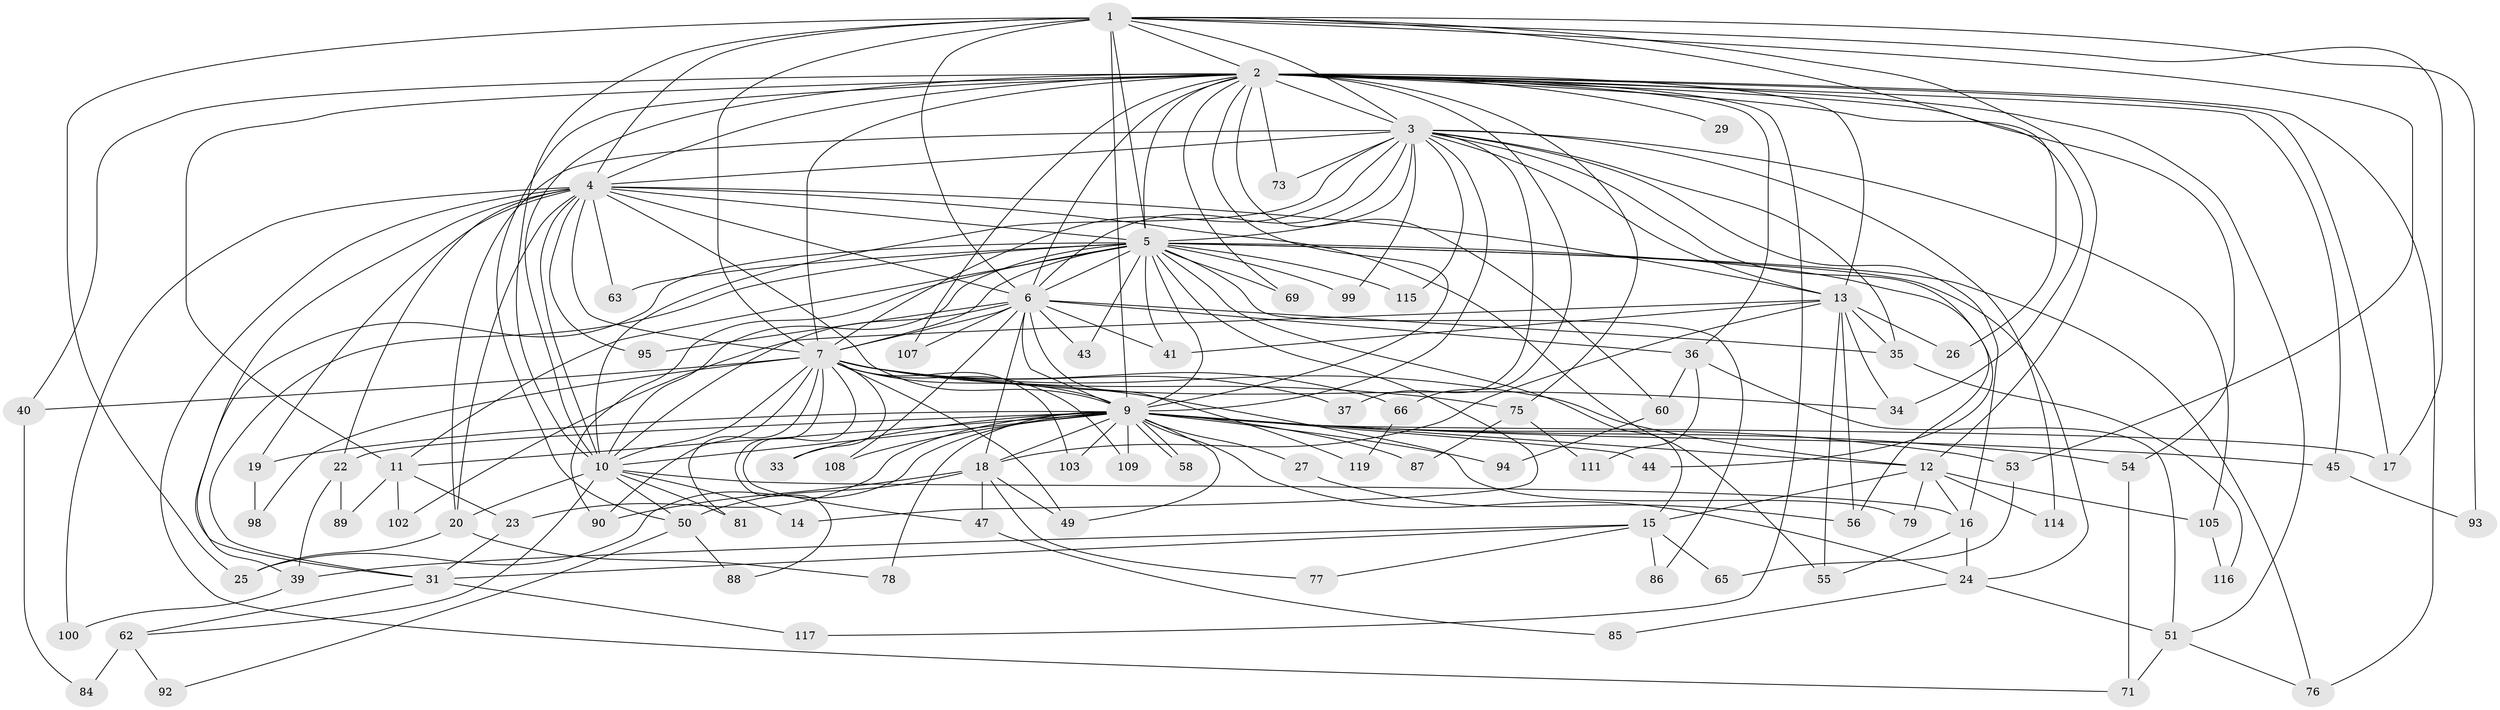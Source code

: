 // original degree distribution, {16: 0.01652892561983471, 21: 0.01652892561983471, 22: 0.01652892561983471, 20: 0.008264462809917356, 23: 0.008264462809917356, 19: 0.008264462809917356, 33: 0.008264462809917356, 7: 0.03305785123966942, 10: 0.008264462809917356, 2: 0.5289256198347108, 5: 0.049586776859504134, 3: 0.19008264462809918, 6: 0.01652892561983471, 4: 0.09090909090909091}
// Generated by graph-tools (version 1.1) at 2025/11/02/27/25 16:11:04]
// undirected, 87 vertices, 213 edges
graph export_dot {
graph [start="1"]
  node [color=gray90,style=filled];
  1;
  2 [super="+8"];
  3 [super="+52"];
  4 [super="+68"];
  5 [super="+28"];
  6;
  7 [super="+38"];
  9 [super="+21"];
  10 [super="+110"];
  11 [super="+48"];
  12 [super="+57"];
  13 [super="+46"];
  14;
  15 [super="+59"];
  16 [super="+72"];
  17 [super="+32"];
  18 [super="+30"];
  19 [super="+67"];
  20 [super="+83"];
  22;
  23 [super="+106"];
  24 [super="+61"];
  25 [super="+113"];
  26;
  27 [super="+121"];
  29;
  31 [super="+42"];
  33;
  34 [super="+97"];
  35 [super="+74"];
  36 [super="+112"];
  37;
  39 [super="+101"];
  40;
  41 [super="+64"];
  43;
  44;
  45;
  47;
  49 [super="+120"];
  50 [super="+80"];
  51 [super="+96"];
  53;
  54 [super="+91"];
  55 [super="+70"];
  56;
  58;
  60;
  62;
  63;
  65;
  66;
  69;
  71;
  73;
  75 [super="+82"];
  76 [super="+104"];
  77;
  78;
  79;
  81;
  84;
  85;
  86;
  87;
  88;
  89;
  90 [super="+118"];
  92;
  93;
  94;
  95;
  98;
  99;
  100;
  102;
  103;
  105;
  107;
  108;
  109;
  111;
  114;
  115;
  116;
  117;
  119;
  1 -- 2 [weight=2];
  1 -- 3;
  1 -- 4;
  1 -- 5;
  1 -- 6;
  1 -- 7;
  1 -- 9;
  1 -- 10 [weight=2];
  1 -- 12;
  1 -- 17;
  1 -- 25;
  1 -- 34;
  1 -- 53;
  1 -- 93;
  2 -- 3 [weight=3];
  2 -- 4 [weight=2];
  2 -- 5 [weight=2];
  2 -- 6 [weight=2];
  2 -- 7 [weight=2];
  2 -- 9 [weight=2];
  2 -- 10 [weight=2];
  2 -- 29 [weight=2];
  2 -- 36 [weight=2];
  2 -- 45;
  2 -- 54;
  2 -- 73;
  2 -- 117;
  2 -- 66;
  2 -- 69;
  2 -- 75 [weight=2];
  2 -- 13 [weight=2];
  2 -- 26;
  2 -- 40;
  2 -- 107;
  2 -- 51;
  2 -- 60;
  2 -- 11;
  2 -- 17;
  2 -- 50;
  2 -- 76;
  3 -- 4;
  3 -- 5 [weight=2];
  3 -- 6;
  3 -- 7;
  3 -- 9;
  3 -- 10;
  3 -- 13;
  3 -- 20;
  3 -- 37;
  3 -- 44;
  3 -- 73;
  3 -- 99;
  3 -- 105;
  3 -- 114;
  3 -- 115;
  3 -- 35;
  3 -- 16;
  4 -- 5;
  4 -- 6;
  4 -- 7;
  4 -- 9;
  4 -- 10;
  4 -- 19 [weight=2];
  4 -- 22;
  4 -- 31;
  4 -- 55;
  4 -- 63;
  4 -- 71;
  4 -- 95;
  4 -- 100;
  4 -- 13;
  4 -- 20;
  5 -- 6;
  5 -- 7;
  5 -- 9;
  5 -- 10;
  5 -- 11;
  5 -- 14;
  5 -- 15;
  5 -- 41;
  5 -- 43;
  5 -- 56;
  5 -- 69;
  5 -- 76;
  5 -- 86;
  5 -- 115;
  5 -- 39;
  5 -- 99;
  5 -- 63;
  5 -- 31;
  5 -- 24;
  5 -- 90;
  6 -- 7;
  6 -- 9 [weight=2];
  6 -- 10;
  6 -- 18;
  6 -- 35;
  6 -- 36;
  6 -- 41;
  6 -- 43;
  6 -- 95;
  6 -- 107;
  6 -- 108;
  6 -- 119;
  7 -- 9;
  7 -- 10;
  7 -- 33;
  7 -- 37;
  7 -- 40;
  7 -- 47;
  7 -- 49;
  7 -- 66;
  7 -- 90;
  7 -- 98;
  7 -- 109;
  7 -- 81;
  7 -- 103;
  7 -- 88;
  7 -- 75;
  7 -- 79;
  7 -- 12;
  7 -- 34;
  9 -- 10;
  9 -- 11;
  9 -- 12;
  9 -- 17;
  9 -- 19;
  9 -- 23;
  9 -- 24;
  9 -- 27 [weight=2];
  9 -- 33;
  9 -- 44;
  9 -- 45;
  9 -- 53;
  9 -- 54;
  9 -- 58;
  9 -- 58;
  9 -- 78;
  9 -- 87;
  9 -- 94;
  9 -- 103;
  9 -- 108;
  9 -- 109;
  9 -- 22;
  9 -- 49;
  9 -- 25;
  9 -- 18;
  10 -- 14;
  10 -- 16;
  10 -- 20;
  10 -- 50;
  10 -- 62;
  10 -- 81;
  11 -- 23 [weight=2];
  11 -- 89;
  11 -- 102;
  12 -- 15;
  12 -- 16;
  12 -- 79;
  12 -- 105;
  12 -- 114;
  13 -- 18;
  13 -- 26;
  13 -- 34;
  13 -- 35;
  13 -- 56;
  13 -- 102;
  13 -- 55;
  13 -- 41;
  15 -- 39;
  15 -- 65;
  15 -- 77;
  15 -- 86;
  15 -- 31;
  16 -- 24;
  16 -- 55;
  18 -- 49;
  18 -- 77;
  18 -- 90;
  18 -- 50;
  18 -- 47;
  19 -- 98;
  20 -- 25;
  20 -- 78;
  22 -- 39;
  22 -- 89;
  23 -- 31;
  24 -- 85;
  24 -- 51;
  27 -- 56;
  31 -- 117;
  31 -- 62;
  35 -- 116;
  36 -- 51;
  36 -- 60;
  36 -- 111;
  39 -- 100;
  40 -- 84;
  45 -- 93;
  47 -- 85;
  50 -- 88;
  50 -- 92;
  51 -- 71;
  51 -- 76;
  53 -- 65;
  54 -- 71;
  60 -- 94;
  62 -- 84;
  62 -- 92;
  66 -- 119;
  75 -- 87;
  75 -- 111;
  105 -- 116;
}
